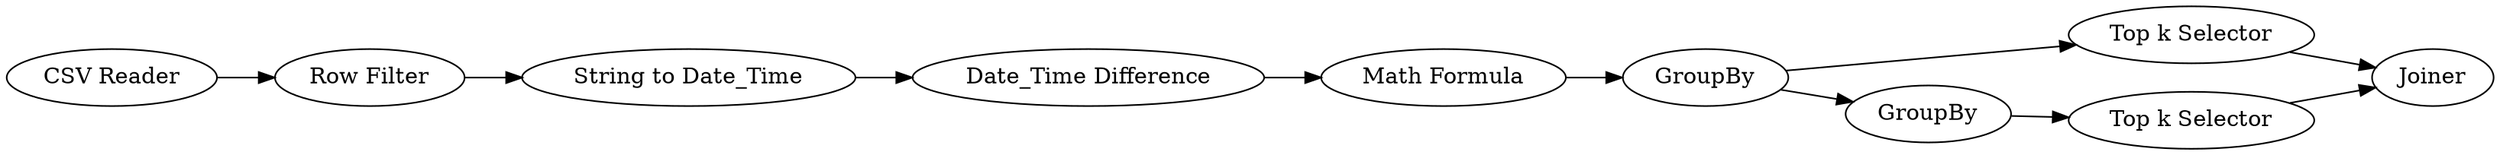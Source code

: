 digraph {
	1 [label="CSV Reader"]
	2 [label="Row Filter"]
	3 [label="String to Date_Time"]
	4 [label="Date_Time Difference"]
	5 [label="Math Formula"]
	6 [label=GroupBy]
	7 [label="Top k Selector"]
	8 [label=GroupBy]
	9 [label="Top k Selector"]
	10 [label=Joiner]
	1 -> 2
	2 -> 3
	3 -> 4
	4 -> 5
	5 -> 6
	6 -> 7
	6 -> 8
	7 -> 10
	8 -> 9
	9 -> 10
	rankdir=LR
}
